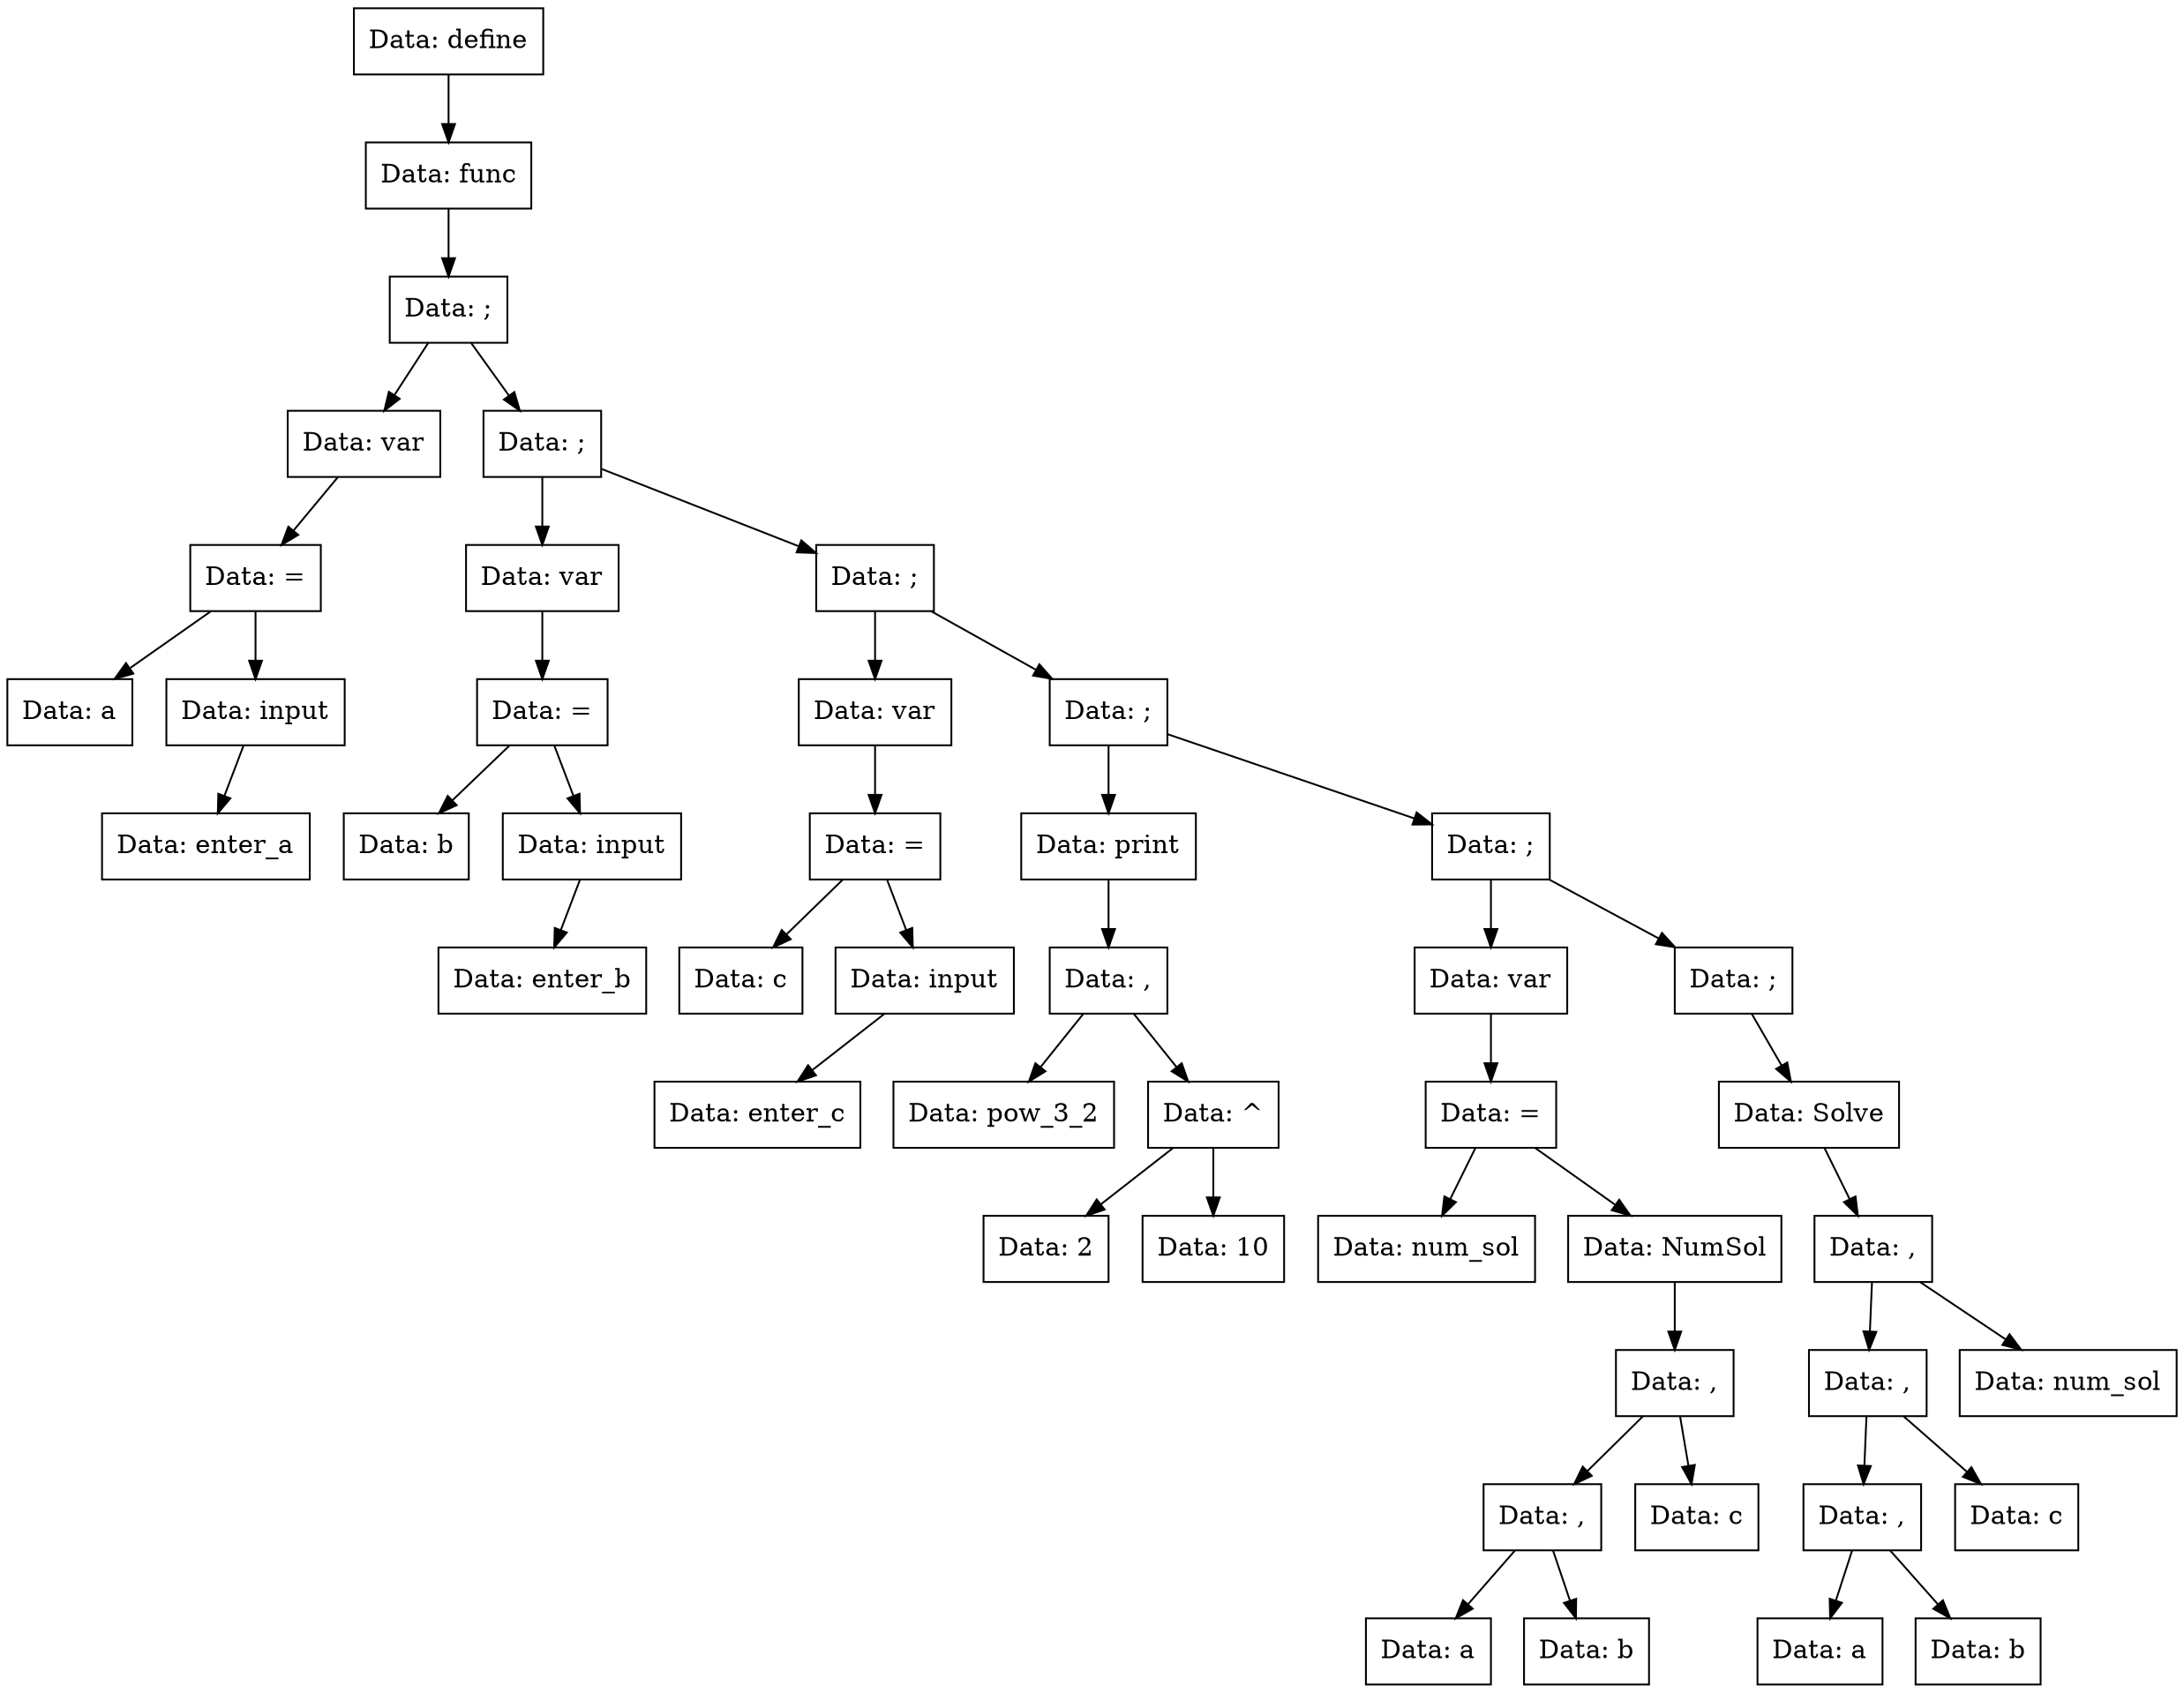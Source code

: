 digraph func{
Node0x560e7d4434b0[shape="record", label="Data: define"];
Node0x560e7d443410[shape="record", label="Data: func"];
Node0x560e7d443190[shape="record", label="Data: ;"];
Node0x560e7d4431e0[shape="record", label="Data: var"];
Node0x560e7d443280[shape="record", label="Data: ="];
Node0x560e7d4432d0[shape="record", label="Data: a"];
Node0x560e7d443280->Node0x560e7d4432d0;
Node0x560e7d443230[shape="record", label="Data: input"];
Node0x560e7d4430a0[shape="record", label="Data: enter_a"];
Node0x560e7d443230->Node0x560e7d4430a0;
Node0x560e7d443280->Node0x560e7d443230;
Node0x560e7d4431e0->Node0x560e7d443280;
Node0x560e7d443190->Node0x560e7d4431e0;
Node0x560e7d443c30[shape="record", label="Data: ;"];
Node0x560e7d443910[shape="record", label="Data: var"];
Node0x560e7d4436e0[shape="record", label="Data: ="];
Node0x560e7d443500[shape="record", label="Data: b"];
Node0x560e7d4436e0->Node0x560e7d443500;
Node0x560e7d443320[shape="record", label="Data: input"];
Node0x560e7d443140[shape="record", label="Data: enter_b"];
Node0x560e7d443320->Node0x560e7d443140;
Node0x560e7d4436e0->Node0x560e7d443320;
Node0x560e7d443910->Node0x560e7d4436e0;
Node0x560e7d443c30->Node0x560e7d443910;
Node0x560e7d4430f0[shape="record", label="Data: ;"];
Node0x560e7d443c80[shape="record", label="Data: var"];
Node0x560e7d443dc0[shape="record", label="Data: ="];
Node0x560e7d443e10[shape="record", label="Data: c"];
Node0x560e7d443dc0->Node0x560e7d443e10;
Node0x560e7d443d70[shape="record", label="Data: input"];
Node0x560e7d443e60[shape="record", label="Data: enter_c"];
Node0x560e7d443d70->Node0x560e7d443e60;
Node0x560e7d443dc0->Node0x560e7d443d70;
Node0x560e7d443c80->Node0x560e7d443dc0;
Node0x560e7d4430f0->Node0x560e7d443c80;
Node0x560e7d443d20[shape="record", label="Data: ;"];
Node0x560e7d443eb0[shape="record", label="Data: print"];
Node0x560e7d443cd0[shape="record", label="Data: ,"];
Node0x560e7d443960[shape="record", label="Data: pow_3_2"];
Node0x560e7d443cd0->Node0x560e7d443960;
Node0x560e7d443b40[shape="record", label="Data: ^"];
Node0x560e7d443b90[shape="record", label="Data: 2"];
Node0x560e7d443b40->Node0x560e7d443b90;
Node0x560e7d443af0[shape="record", label="Data: 10"];
Node0x560e7d443b40->Node0x560e7d443af0;
Node0x560e7d443cd0->Node0x560e7d443b40;
Node0x560e7d443eb0->Node0x560e7d443cd0;
Node0x560e7d443d20->Node0x560e7d443eb0;
Node0x560e7d443be0[shape="record", label="Data: ;"];
Node0x560e7d443aa0[shape="record", label="Data: var"];
Node0x560e7d443a50[shape="record", label="Data: ="];
Node0x560e7d4439b0[shape="record", label="Data: num_sol"];
Node0x560e7d443a50->Node0x560e7d4439b0;
Node0x560e7d443a00[shape="record", label="Data: NumSol"];
Node0x560e7d443550[shape="record", label="Data: ,"];
Node0x560e7d4437d0[shape="record", label="Data: ,"];
Node0x560e7d443870[shape="record", label="Data: a"];
Node0x560e7d4437d0->Node0x560e7d443870;
Node0x560e7d4438c0[shape="record", label="Data: b"];
Node0x560e7d4437d0->Node0x560e7d4438c0;
Node0x560e7d443550->Node0x560e7d4437d0;
Node0x560e7d443820[shape="record", label="Data: c"];
Node0x560e7d443550->Node0x560e7d443820;
Node0x560e7d443a00->Node0x560e7d443550;
Node0x560e7d443a50->Node0x560e7d443a00;
Node0x560e7d443aa0->Node0x560e7d443a50;
Node0x560e7d443be0->Node0x560e7d443aa0;
Node0x560e7d443780[shape="record", label="Data: ;"];
Node0x560e7d443730[shape="record", label="Data: Solve"];
Node0x560e7d4435a0[shape="record", label="Data: ,"];
Node0x560e7d443460[shape="record", label="Data: ,"];
Node0x560e7d4433c0[shape="record", label="Data: ,"];
Node0x560e7d443370[shape="record", label="Data: a"];
Node0x560e7d4433c0->Node0x560e7d443370;
Node0x560e7d4435f0[shape="record", label="Data: b"];
Node0x560e7d4433c0->Node0x560e7d4435f0;
Node0x560e7d443460->Node0x560e7d4433c0;
Node0x560e7d443690[shape="record", label="Data: c"];
Node0x560e7d443460->Node0x560e7d443690;
Node0x560e7d4435a0->Node0x560e7d443460;
Node0x560e7d443640[shape="record", label="Data: num_sol"];
Node0x560e7d4435a0->Node0x560e7d443640;
Node0x560e7d443730->Node0x560e7d4435a0;
Node0x560e7d443780->Node0x560e7d443730;
Node0x560e7d443be0->Node0x560e7d443780;
Node0x560e7d443d20->Node0x560e7d443be0;
Node0x560e7d4430f0->Node0x560e7d443d20;
Node0x560e7d443c30->Node0x560e7d4430f0;
Node0x560e7d443190->Node0x560e7d443c30;
Node0x560e7d443410->Node0x560e7d443190;
Node0x560e7d4434b0->Node0x560e7d443410;
}